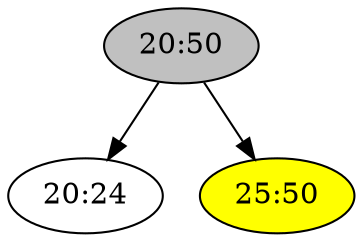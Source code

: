 digraph "l2-i25:50" {

/* Nodes */

N_20_50[label="20:50"][style="filled"][fillcolor="grey"];
N_20_24[label="20:24"];
N_25_50[label="25:50"][style="filled"][fillcolor="yellow"];

/* Edges */

N_20_50 -> N_20_24;
N_20_50 -> N_25_50;
}
